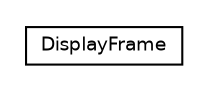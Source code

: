 #!/usr/local/bin/dot
#
# Class diagram 
# Generated by UmlGraph version 4.4 (http://www.spinellis.gr/sw/umlgraph)
#

digraph G {
	edge [fontname="Helvetica",fontsize=10,labelfontname="Helvetica",labelfontsize=10];
	node [fontname="Helvetica",fontsize=10,shape=plaintext];
	// it.apice.sapere.testcase.utils.DisplayFrame
	c15912 [label=<<table border="0" cellborder="1" cellspacing="0" cellpadding="2" port="p" href="./DisplayFrame.html">
		<tr><td><table border="0" cellspacing="0" cellpadding="1">
			<tr><td> DisplayFrame </td></tr>
		</table></td></tr>
		</table>>, fontname="Helvetica", fontcolor="black", fontsize=9.0];
}

